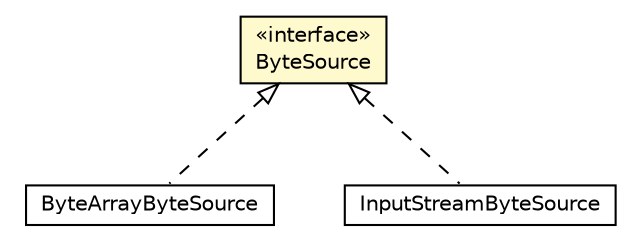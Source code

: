 #!/usr/local/bin/dot
#
# Class diagram 
# Generated by UMLGraph version R5_6-24-gf6e263 (http://www.umlgraph.org/)
#

digraph G {
	edge [fontname="Helvetica",fontsize=10,labelfontname="Helvetica",labelfontsize=10];
	node [fontname="Helvetica",fontsize=10,shape=plaintext];
	nodesep=0.25;
	ranksep=0.5;
	// org.qiweb.util.ByteArrayByteSource
	c5937 [label=<<table title="org.qiweb.util.ByteArrayByteSource" border="0" cellborder="1" cellspacing="0" cellpadding="2" port="p" href="./ByteArrayByteSource.html">
		<tr><td><table border="0" cellspacing="0" cellpadding="1">
<tr><td align="center" balign="center"> ByteArrayByteSource </td></tr>
		</table></td></tr>
		</table>>, URL="./ByteArrayByteSource.html", fontname="Helvetica", fontcolor="black", fontsize=10.0];
	// org.qiweb.util.ByteSource
	c5938 [label=<<table title="org.qiweb.util.ByteSource" border="0" cellborder="1" cellspacing="0" cellpadding="2" port="p" bgcolor="lemonChiffon" href="./ByteSource.html">
		<tr><td><table border="0" cellspacing="0" cellpadding="1">
<tr><td align="center" balign="center"> &#171;interface&#187; </td></tr>
<tr><td align="center" balign="center"> ByteSource </td></tr>
		</table></td></tr>
		</table>>, URL="./ByteSource.html", fontname="Helvetica", fontcolor="black", fontsize=10.0];
	// org.qiweb.util.InputStreamByteSource
	c5949 [label=<<table title="org.qiweb.util.InputStreamByteSource" border="0" cellborder="1" cellspacing="0" cellpadding="2" port="p" href="./InputStreamByteSource.html">
		<tr><td><table border="0" cellspacing="0" cellpadding="1">
<tr><td align="center" balign="center"> InputStreamByteSource </td></tr>
		</table></td></tr>
		</table>>, URL="./InputStreamByteSource.html", fontname="Helvetica", fontcolor="black", fontsize=10.0];
	//org.qiweb.util.ByteArrayByteSource implements org.qiweb.util.ByteSource
	c5938:p -> c5937:p [dir=back,arrowtail=empty,style=dashed];
	//org.qiweb.util.InputStreamByteSource implements org.qiweb.util.ByteSource
	c5938:p -> c5949:p [dir=back,arrowtail=empty,style=dashed];
}

